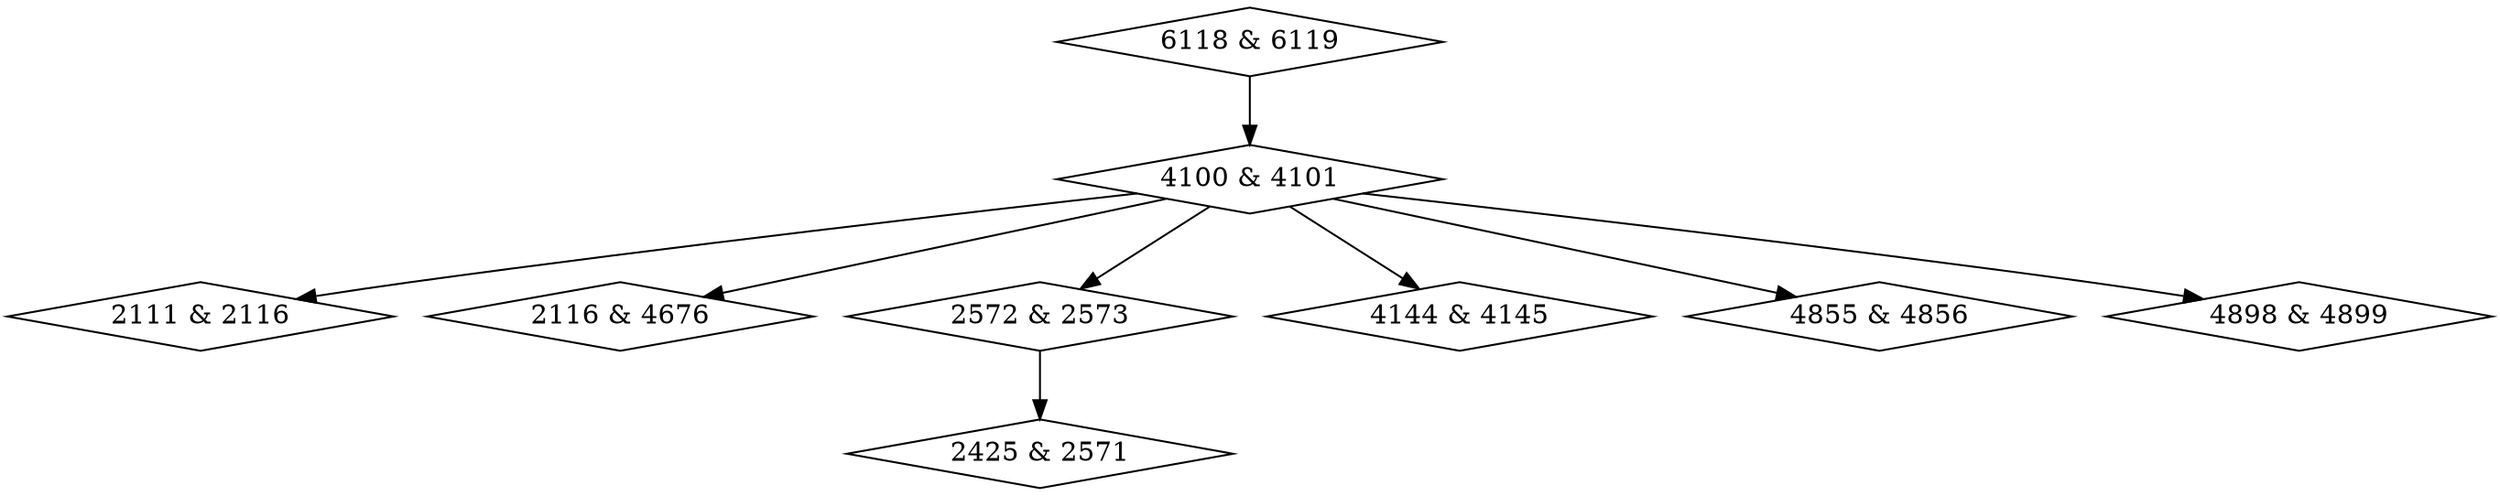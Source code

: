 digraph {
0 [label = "2111 & 2116", shape = diamond];
1 [label = "2116 & 4676", shape = diamond];
2 [label = "2425 & 2571", shape = diamond];
3 [label = "2572 & 2573", shape = diamond];
4 [label = "4100 & 4101", shape = diamond];
5 [label = "4144 & 4145", shape = diamond];
6 [label = "4855 & 4856", shape = diamond];
7 [label = "4898 & 4899", shape = diamond];
8 [label = "6118 & 6119", shape = diamond];
3->2;
4->0;
4->1;
4->3;
4->5;
4->6;
4->7;
8->4;
}
